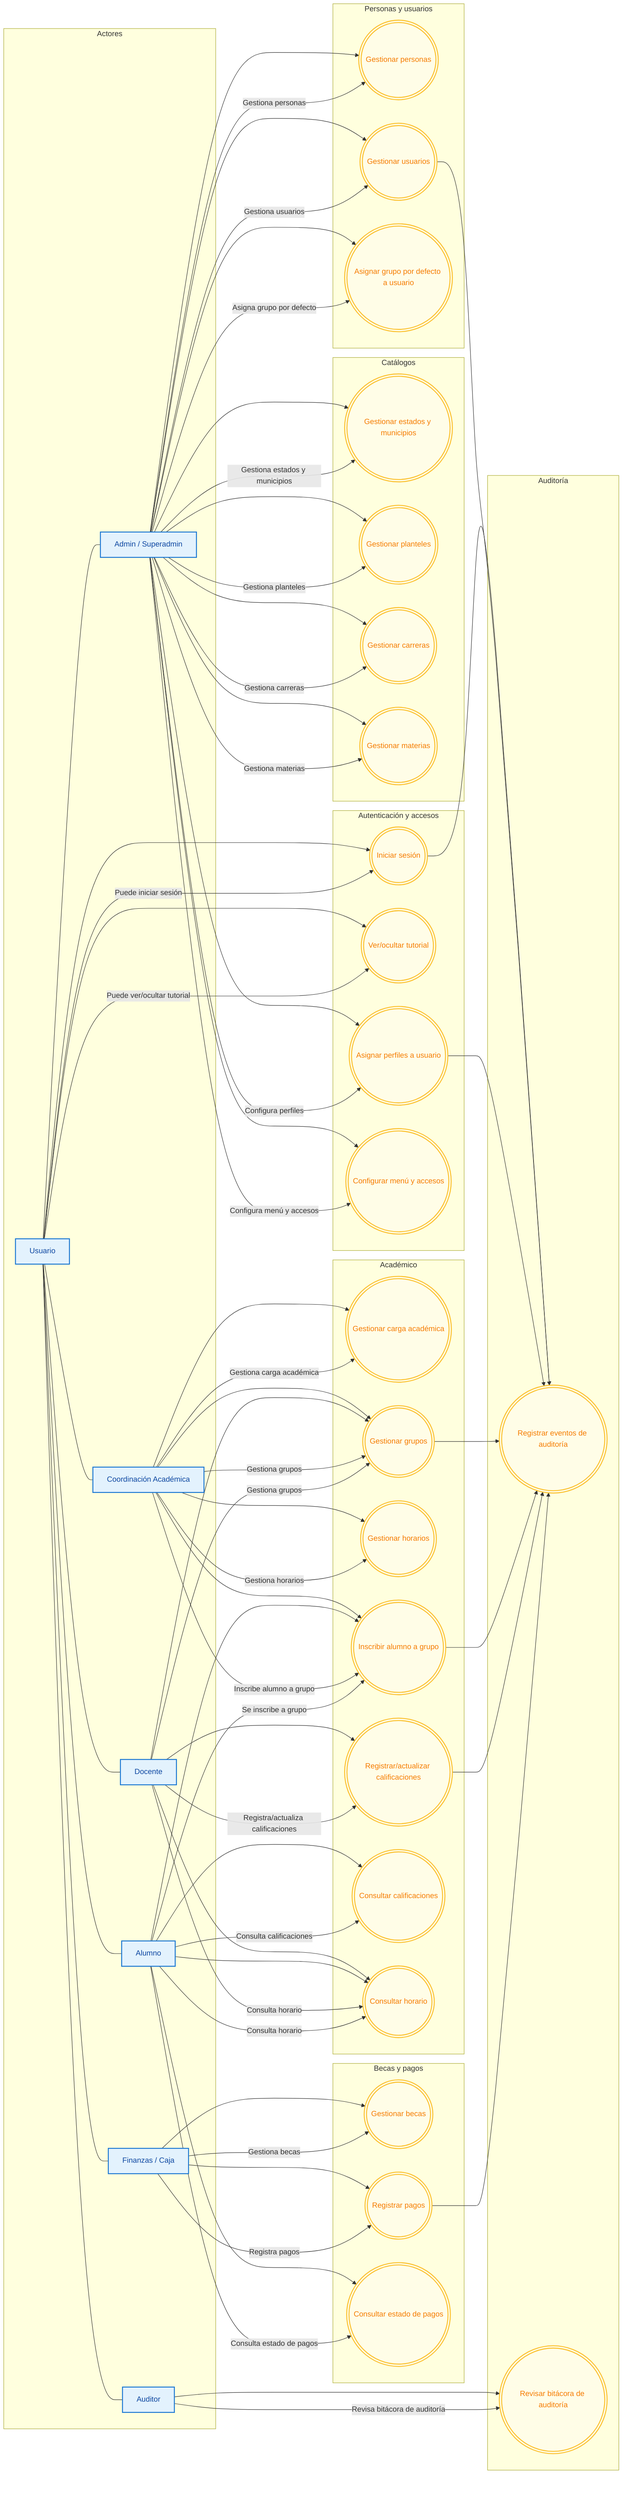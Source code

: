 flowchart LR
    %% ========== Actores ==========
    subgraph Actores
        direction TB
        A[Usuario]:::actor
        AL[Alumno]:::actor
        DO[Docente]:::actor
        AD[Admin / Superadmin]:::actor
        CO[Coordinación Académica]:::actor
        FI[Finanzas / Caja]:::actor
        AU[Auditor]:::actor
    end

    %% Herencia simple de "Usuario"
    A --- AL
    A --- DO
    A --- AD
    A --- CO
    A --- FI
    A --- AU

    %% ========== Casos de uso ==========
    subgraph Autenticación y accesos
        direction TB
        UC_Login(((Iniciar sesión)))
        UC_Tutorial(((Ver/ocultar tutorial)))
        UC_Perfil(((Asignar perfiles a usuario)))
        UC_Menu(((Configurar menú y accesos)))
    end

    subgraph Catálogos
        direction TB
        UC_CatGeo(((Gestionar estados y municipios)))
        UC_Plantel(((Gestionar planteles)))
        UC_Carrera(((Gestionar carreras)))
        UC_Materia(((Gestionar materias)))
    end

    subgraph Personas y usuarios
        direction TB
        UC_Persona(((Gestionar personas)))
        UC_Usuario(((Gestionar usuarios)))
        UC_UsuGrupo(((Asignar grupo por defecto a usuario)))
    end

    subgraph Académico
        direction TB
        UC_Carga(((Gestionar carga académica)))
        UC_Grupo(((Gestionar grupos)))
        UC_Horario(((Gestionar horarios)))
        UC_Ins(((Inscribir alumno a grupo)))
        UC_Calif(((Registrar/actualizar calificaciones)))
        UC_VerCalif(((Consultar calificaciones)))
        UC_VerHorario(((Consultar horario)))
    end

    subgraph Becas y pagos
        direction TB
        UC_Beca(((Gestionar becas)))
        UC_Pago(((Registrar pagos)))
        UC_VerPago(((Consultar estado de pagos)))
    end

    subgraph Auditoría
        direction TB
        UC_Log(((Registrar eventos de auditoría)))
        UC_RevAud(((Revisar bitácora de auditoría)))
    end

    %% ========== Relación actores -> casos ==========
    A --> UC_Login
    A --> UC_Tutorial

    AD --> UC_Perfil
    AD --> UC_Menu
    AD --> UC_Persona
    AD --> UC_Usuario
    AD --> UC_UsuGrupo
    AD --> UC_CatGeo
    AD --> UC_Plantel
    AD --> UC_Carrera
    AD --> UC_Materia

    CO --> UC_Carga
    CO --> UC_Grupo
    CO --> UC_Horario
    CO --> UC_Ins

    DO --> UC_Grupo
    DO --> UC_Calif
    DO --> UC_VerHorario

    AL --> UC_Ins
    AL --> UC_VerCalif
    AL --> UC_VerHorario
    AL --> UC_VerPago

    FI --> UC_Beca
    FI --> UC_Pago

    AU --> UC_RevAud

    %% ========== Inclusiones a auditoría ==========
    UC_Login --> UC_Log
    UC_Usuario --> UC_Log
    UC_Perfil --> UC_Log
    UC_Grupo --> UC_Log
    UC_Ins --> UC_Log
    UC_Calif --> UC_Log
    UC_Pago --> UC_Log

    %% ========== Estilos mejorados ==========
    classDef actor fill:#e3f2fd,stroke:#1976d2,stroke-width:2px,color:#0d47a1;
    classDef usecase fill:#fffde7,stroke:#fbc02d,stroke-width:2px,color:#f57c00;
    class UC_Login,UC_Tutorial,UC_Perfil,UC_Menu,UC_CatGeo,UC_Plantel,UC_Carrera,UC_Materia,UC_Persona,UC_Usuario,UC_UsuGrupo,UC_Carga,UC_Grupo,UC_Horario,UC_Ins,UC_Calif,UC_VerCalif,UC_VerHorario,UC_Beca,UC_Pago,UC_VerPago,UC_Log,UC_RevAud usecase;

    %% ========== Etiquetas en los vértices ==========
    %% Ejemplo de etiquetas explicativas en las relaciones
    A -- "Puede iniciar sesión" --> UC_Login
    A -- "Puede ver/ocultar tutorial" --> UC_Tutorial

    AD -- "Configura perfiles" --> UC_Perfil
    AD -- "Configura menú y accesos" --> UC_Menu
    AD -- "Gestiona personas" --> UC_Persona
    AD -- "Gestiona usuarios" --> UC_Usuario
    AD -- "Asigna grupo por defecto" --> UC_UsuGrupo
    AD -- "Gestiona estados y municipios" --> UC_CatGeo
    AD -- "Gestiona planteles" --> UC_Plantel
    AD -- "Gestiona carreras" --> UC_Carrera
    AD -- "Gestiona materias" --> UC_Materia

    CO -- "Gestiona carga académica" --> UC_Carga
    CO -- "Gestiona grupos" --> UC_Grupo
    CO -- "Gestiona horarios" --> UC_Horario
    CO -- "Inscribe alumno a grupo" --> UC_Ins

    DO -- "Gestiona grupos" --> UC_Grupo
    DO -- "Registra/actualiza calificaciones" --> UC_Calif
    DO -- "Consulta horario" --> UC_VerHorario

    AL -- "Se inscribe a grupo" --> UC_Ins
    AL -- "Consulta calificaciones" --> UC_VerCalif
    AL -- "Consulta horario" --> UC_VerHorario
    AL -- "Consulta estado de pagos" --> UC_VerPago

    FI -- "Gestiona becas" --> UC_Beca
    FI -- "Registra pagos" --> UC_Pago

    AU -- "Revisa bitácora de auditoría" --> UC_RevAud

    %% ========== Líneas más rectas ==========
    %% Forzar líneas rectas usando enlaces -- en vez de -->
    %% (no flecha, pero recto)
    %% Ejemplo: A -- UC_Login
    %% Puedes cambiar todas las relaciones de actores a casos de uso:
    %% (Reemplaza --> por -- en las relaciones de actores a casos de uso)

    %% Ejemplo:
    %% A -- UC_Login
    %% AD -- UC_Perfil
    %% ...etc.